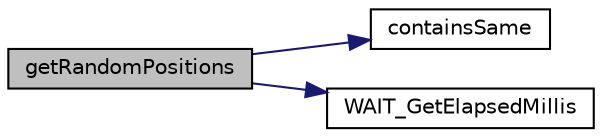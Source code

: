 digraph "getRandomPositions"
{
 // LATEX_PDF_SIZE
  edge [fontname="Helvetica",fontsize="10",labelfontname="Helvetica",labelfontsize="10"];
  node [fontname="Helvetica",fontsize="10",shape=record];
  rankdir="LR";
  Node1 [label="getRandomPositions",height=0.2,width=0.4,color="black", fillcolor="grey75", style="filled", fontcolor="black",tooltip=" "];
  Node1 -> Node2 [color="midnightblue",fontsize="10",style="solid",fontname="Helvetica"];
  Node2 [label="containsSame",height=0.2,width=0.4,color="black", fillcolor="white", style="filled",URL="$dc/d78/ui_8c.html#ade15bcce6da144ebdd99be6df761d01e",tooltip=" "];
  Node1 -> Node3 [color="midnightblue",fontsize="10",style="solid",fontname="Helvetica"];
  Node3 [label="WAIT_GetElapsedMillis",height=0.2,width=0.4,color="black", fillcolor="white", style="filled",URL="$df/d7c/group__WAIT__Public__Functions.html#ga704472853537ff855081d868bf2460a4",tooltip="Get difference in milliseconds from parameter."];
}
